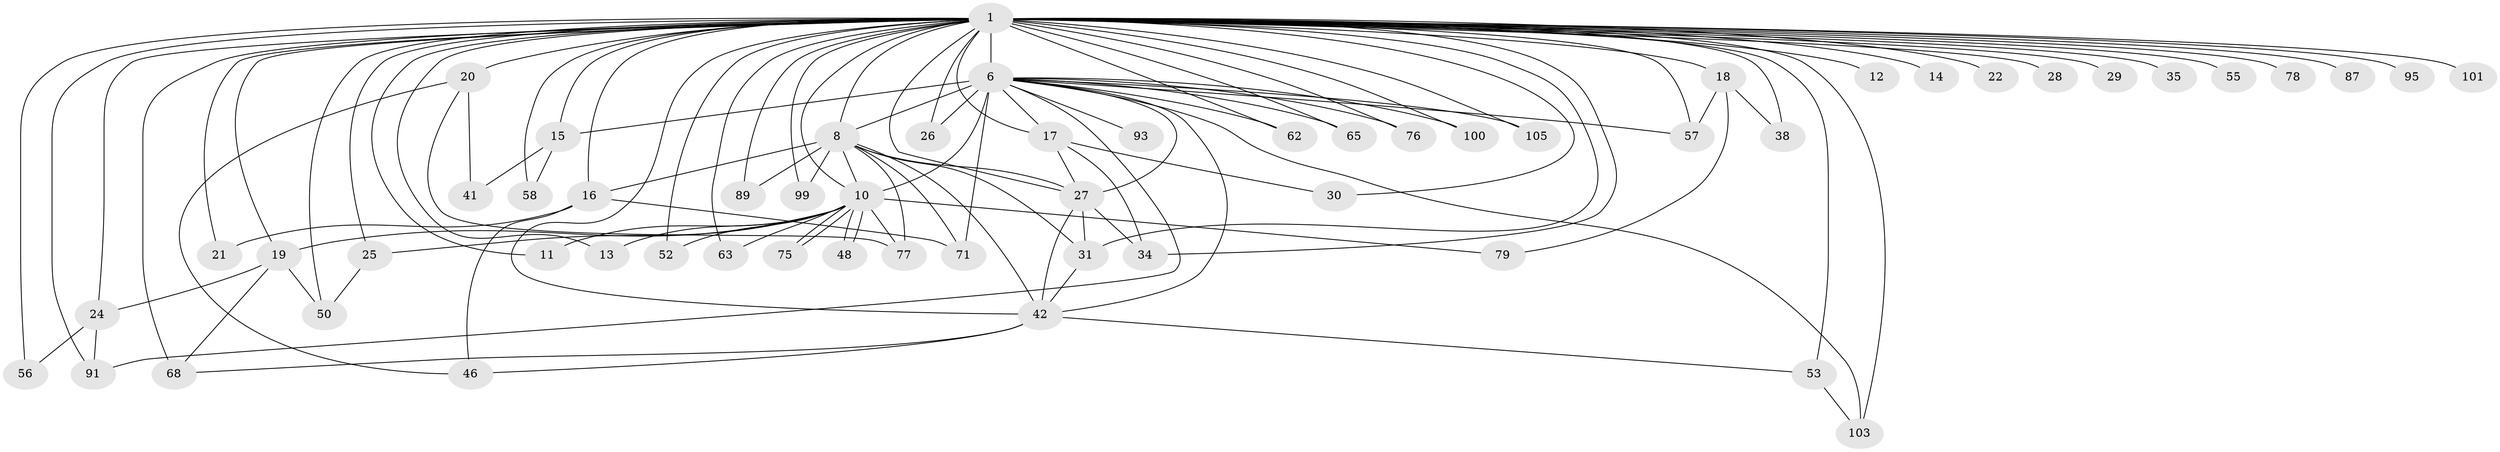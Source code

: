 // original degree distribution, {19: 0.006896551724137931, 30: 0.006896551724137931, 37: 0.006896551724137931, 20: 0.013793103448275862, 25: 0.013793103448275862, 26: 0.006896551724137931, 18: 0.006896551724137931, 28: 0.006896551724137931, 2: 0.5862068965517241, 3: 0.16551724137931034, 5: 0.034482758620689655, 6: 0.013793103448275862, 7: 0.020689655172413793, 4: 0.0896551724137931, 12: 0.006896551724137931, 9: 0.013793103448275862}
// Generated by graph-tools (version 1.1) at 2025/17/03/04/25 18:17:18]
// undirected, 58 vertices, 115 edges
graph export_dot {
graph [start="1"]
  node [color=gray90,style=filled];
  1 [super="+2"];
  6 [super="+7+72+59+32+82+114"];
  8 [super="+124+47+60+37"];
  10;
  11;
  12;
  13;
  14;
  15;
  16;
  17;
  18;
  19 [super="+81"];
  20;
  21;
  22;
  24;
  25;
  26;
  27 [super="+104+33+86"];
  28;
  29;
  30;
  31;
  34 [super="+66"];
  35;
  38 [super="+141"];
  41;
  42 [super="+44"];
  46 [super="+112"];
  48;
  50 [super="+70"];
  52;
  53 [super="+98"];
  55;
  56;
  57;
  58;
  62;
  63 [super="+67"];
  65;
  68 [super="+90"];
  71 [super="+106"];
  75;
  76;
  77 [super="+144"];
  78;
  79;
  87;
  89;
  91;
  93;
  95;
  99;
  100;
  101;
  103 [super="+135"];
  105;
  1 -- 6 [weight=22];
  1 -- 8 [weight=12];
  1 -- 10 [weight=7];
  1 -- 24;
  1 -- 29 [weight=2];
  1 -- 38 [weight=2];
  1 -- 58;
  1 -- 78 [weight=2];
  1 -- 11;
  1 -- 12 [weight=2];
  1 -- 13 [weight=2];
  1 -- 14;
  1 -- 15 [weight=2];
  1 -- 16 [weight=2];
  1 -- 17;
  1 -- 18 [weight=2];
  1 -- 19 [weight=2];
  1 -- 20 [weight=4];
  1 -- 21;
  1 -- 22 [weight=2];
  1 -- 25 [weight=3];
  1 -- 26;
  1 -- 27 [weight=6];
  1 -- 28 [weight=2];
  1 -- 30;
  1 -- 31;
  1 -- 34 [weight=2];
  1 -- 35 [weight=2];
  1 -- 42 [weight=3];
  1 -- 50 [weight=2];
  1 -- 52;
  1 -- 53 [weight=4];
  1 -- 55 [weight=4];
  1 -- 56;
  1 -- 57;
  1 -- 62;
  1 -- 63 [weight=2];
  1 -- 65;
  1 -- 68 [weight=2];
  1 -- 76;
  1 -- 87 [weight=2];
  1 -- 89;
  1 -- 91 [weight=2];
  1 -- 95;
  1 -- 99;
  1 -- 100;
  1 -- 101 [weight=2];
  1 -- 103;
  1 -- 105;
  6 -- 8 [weight=2];
  6 -- 10 [weight=4];
  6 -- 26;
  6 -- 27 [weight=2];
  6 -- 42;
  6 -- 57;
  6 -- 65;
  6 -- 71;
  6 -- 93 [weight=2];
  6 -- 76;
  6 -- 15;
  6 -- 17;
  6 -- 91;
  6 -- 100;
  6 -- 103;
  6 -- 62;
  6 -- 105;
  8 -- 10 [weight=2];
  8 -- 16;
  8 -- 71;
  8 -- 77;
  8 -- 99;
  8 -- 31;
  8 -- 27;
  8 -- 89;
  8 -- 42;
  10 -- 11;
  10 -- 13;
  10 -- 19;
  10 -- 25;
  10 -- 48;
  10 -- 48;
  10 -- 52;
  10 -- 63;
  10 -- 75;
  10 -- 75;
  10 -- 79;
  10 -- 77;
  15 -- 41;
  15 -- 58;
  16 -- 21;
  16 -- 46;
  16 -- 71;
  17 -- 30;
  17 -- 34;
  17 -- 27;
  18 -- 57;
  18 -- 79;
  18 -- 38;
  19 -- 24;
  19 -- 50;
  19 -- 68 [weight=2];
  20 -- 41;
  20 -- 46;
  20 -- 77;
  24 -- 56;
  24 -- 91;
  25 -- 50;
  27 -- 31;
  27 -- 34;
  27 -- 42;
  31 -- 42;
  42 -- 68;
  42 -- 46;
  42 -- 53;
  53 -- 103;
}
